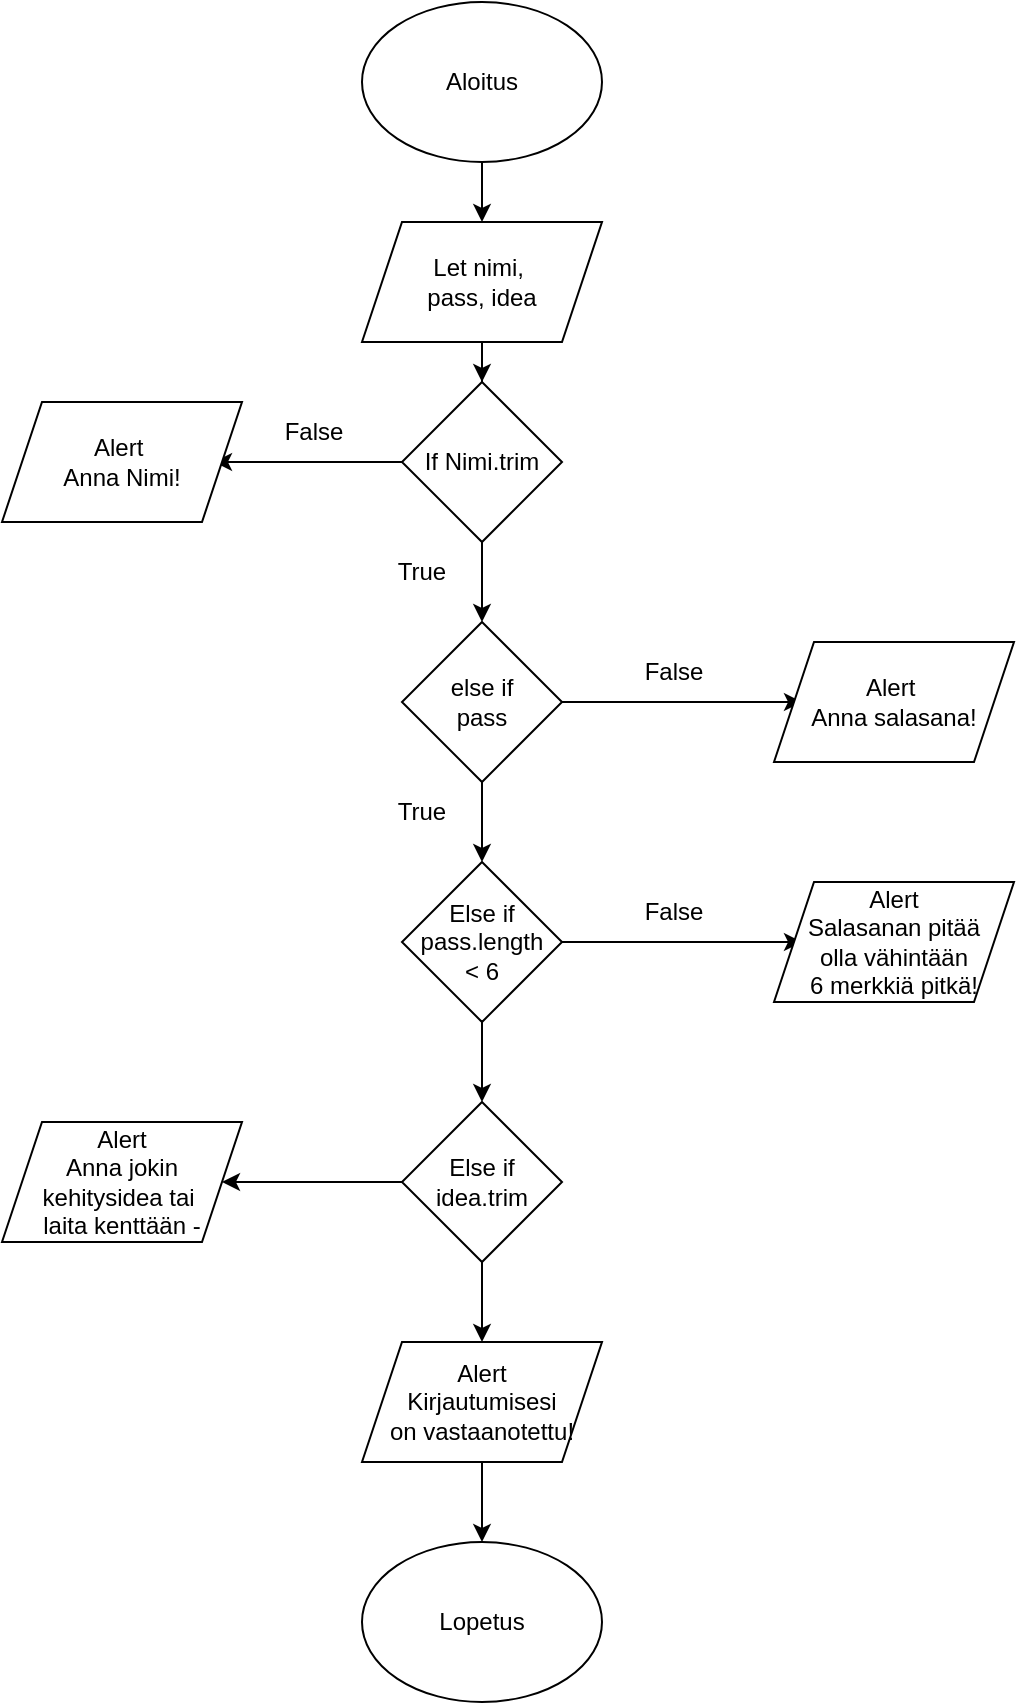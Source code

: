 <mxfile version="24.8.3">
  <diagram name="Sivu-1" id="wiHKnCAL2lNvkiRptxjs">
    <mxGraphModel dx="1666" dy="867" grid="1" gridSize="10" guides="1" tooltips="1" connect="1" arrows="1" fold="1" page="1" pageScale="1" pageWidth="827" pageHeight="1169" math="0" shadow="0">
      <root>
        <mxCell id="0" />
        <mxCell id="1" parent="0" />
        <mxCell id="CjUYMoR-moi593UVVcOO-4" value="" style="edgeStyle=orthogonalEdgeStyle;rounded=0;orthogonalLoop=1;jettySize=auto;html=1;" edge="1" parent="1" source="CjUYMoR-moi593UVVcOO-1" target="CjUYMoR-moi593UVVcOO-3">
          <mxGeometry relative="1" as="geometry" />
        </mxCell>
        <mxCell id="CjUYMoR-moi593UVVcOO-1" value="Aloitus" style="ellipse;whiteSpace=wrap;html=1;" vertex="1" parent="1">
          <mxGeometry x="354" y="10" width="120" height="80" as="geometry" />
        </mxCell>
        <mxCell id="CjUYMoR-moi593UVVcOO-2" value="Lopetus" style="ellipse;whiteSpace=wrap;html=1;" vertex="1" parent="1">
          <mxGeometry x="354" y="780" width="120" height="80" as="geometry" />
        </mxCell>
        <mxCell id="CjUYMoR-moi593UVVcOO-27" value="" style="edgeStyle=orthogonalEdgeStyle;rounded=0;orthogonalLoop=1;jettySize=auto;html=1;" edge="1" parent="1" source="CjUYMoR-moi593UVVcOO-3" target="CjUYMoR-moi593UVVcOO-13">
          <mxGeometry relative="1" as="geometry" />
        </mxCell>
        <mxCell id="CjUYMoR-moi593UVVcOO-3" value="Let nimi,&amp;nbsp;&lt;div&gt;pass, idea&lt;/div&gt;" style="shape=parallelogram;perimeter=parallelogramPerimeter;whiteSpace=wrap;html=1;fixedSize=1;" vertex="1" parent="1">
          <mxGeometry x="354" y="120" width="120" height="60" as="geometry" />
        </mxCell>
        <mxCell id="CjUYMoR-moi593UVVcOO-26" value="" style="edgeStyle=orthogonalEdgeStyle;rounded=0;orthogonalLoop=1;jettySize=auto;html=1;" edge="1" parent="1" source="CjUYMoR-moi593UVVcOO-13" target="CjUYMoR-moi593UVVcOO-25">
          <mxGeometry relative="1" as="geometry" />
        </mxCell>
        <mxCell id="CjUYMoR-moi593UVVcOO-36" value="" style="edgeStyle=orthogonalEdgeStyle;rounded=0;orthogonalLoop=1;jettySize=auto;html=1;" edge="1" parent="1" source="CjUYMoR-moi593UVVcOO-13">
          <mxGeometry relative="1" as="geometry">
            <mxPoint x="280" y="240" as="targetPoint" />
          </mxGeometry>
        </mxCell>
        <mxCell id="CjUYMoR-moi593UVVcOO-13" value="If Nimi.trim" style="rhombus;whiteSpace=wrap;html=1;" vertex="1" parent="1">
          <mxGeometry x="374" y="200" width="80" height="80" as="geometry" />
        </mxCell>
        <mxCell id="CjUYMoR-moi593UVVcOO-41" value="" style="edgeStyle=orthogonalEdgeStyle;rounded=0;orthogonalLoop=1;jettySize=auto;html=1;" edge="1" parent="1" source="CjUYMoR-moi593UVVcOO-25">
          <mxGeometry relative="1" as="geometry">
            <mxPoint x="574" y="360" as="targetPoint" />
          </mxGeometry>
        </mxCell>
        <mxCell id="CjUYMoR-moi593UVVcOO-50" value="" style="edgeStyle=orthogonalEdgeStyle;rounded=0;orthogonalLoop=1;jettySize=auto;html=1;" edge="1" parent="1" source="CjUYMoR-moi593UVVcOO-25" target="CjUYMoR-moi593UVVcOO-49">
          <mxGeometry relative="1" as="geometry" />
        </mxCell>
        <mxCell id="CjUYMoR-moi593UVVcOO-25" value="else if&lt;div&gt;pass&lt;/div&gt;" style="rhombus;whiteSpace=wrap;html=1;" vertex="1" parent="1">
          <mxGeometry x="374" y="320" width="80" height="80" as="geometry" />
        </mxCell>
        <mxCell id="CjUYMoR-moi593UVVcOO-45" value="False" style="text;html=1;align=center;verticalAlign=middle;whiteSpace=wrap;rounded=0;" vertex="1" parent="1">
          <mxGeometry x="300" y="210" width="60" height="30" as="geometry" />
        </mxCell>
        <mxCell id="CjUYMoR-moi593UVVcOO-46" value="False" style="text;html=1;align=center;verticalAlign=middle;whiteSpace=wrap;rounded=0;" vertex="1" parent="1">
          <mxGeometry x="480" y="330" width="60" height="30" as="geometry" />
        </mxCell>
        <mxCell id="CjUYMoR-moi593UVVcOO-47" value="True" style="text;html=1;align=center;verticalAlign=middle;whiteSpace=wrap;rounded=0;" vertex="1" parent="1">
          <mxGeometry x="354" y="280" width="60" height="30" as="geometry" />
        </mxCell>
        <mxCell id="CjUYMoR-moi593UVVcOO-48" value="True" style="text;html=1;align=center;verticalAlign=middle;whiteSpace=wrap;rounded=0;" vertex="1" parent="1">
          <mxGeometry x="354" y="400" width="60" height="30" as="geometry" />
        </mxCell>
        <mxCell id="CjUYMoR-moi593UVVcOO-52" value="" style="edgeStyle=orthogonalEdgeStyle;rounded=0;orthogonalLoop=1;jettySize=auto;html=1;" edge="1" parent="1" source="CjUYMoR-moi593UVVcOO-49">
          <mxGeometry relative="1" as="geometry">
            <mxPoint x="574" y="480" as="targetPoint" />
          </mxGeometry>
        </mxCell>
        <mxCell id="CjUYMoR-moi593UVVcOO-59" value="" style="edgeStyle=orthogonalEdgeStyle;rounded=0;orthogonalLoop=1;jettySize=auto;html=1;" edge="1" parent="1" source="CjUYMoR-moi593UVVcOO-49" target="CjUYMoR-moi593UVVcOO-58">
          <mxGeometry relative="1" as="geometry" />
        </mxCell>
        <mxCell id="CjUYMoR-moi593UVVcOO-49" value="Else if&lt;div&gt;pass.length&lt;/div&gt;&lt;div&gt;&amp;lt; 6&lt;/div&gt;" style="rhombus;whiteSpace=wrap;html=1;" vertex="1" parent="1">
          <mxGeometry x="374" y="440" width="80" height="80" as="geometry" />
        </mxCell>
        <mxCell id="CjUYMoR-moi593UVVcOO-54" value="False" style="text;html=1;align=center;verticalAlign=middle;whiteSpace=wrap;rounded=0;" vertex="1" parent="1">
          <mxGeometry x="480" y="450" width="60" height="30" as="geometry" />
        </mxCell>
        <mxCell id="CjUYMoR-moi593UVVcOO-55" value="Alert&amp;nbsp;&lt;div&gt;Anna Nimi!&lt;/div&gt;" style="shape=parallelogram;perimeter=parallelogramPerimeter;whiteSpace=wrap;html=1;fixedSize=1;" vertex="1" parent="1">
          <mxGeometry x="174" y="210" width="120" height="60" as="geometry" />
        </mxCell>
        <mxCell id="CjUYMoR-moi593UVVcOO-56" value="Alert&amp;nbsp;&lt;div&gt;Anna salasana!&lt;/div&gt;" style="shape=parallelogram;perimeter=parallelogramPerimeter;whiteSpace=wrap;html=1;fixedSize=1;" vertex="1" parent="1">
          <mxGeometry x="560" y="330" width="120" height="60" as="geometry" />
        </mxCell>
        <mxCell id="CjUYMoR-moi593UVVcOO-57" value="Alert&lt;div&gt;Salasanan pitää&lt;/div&gt;&lt;div&gt;olla vähintään&lt;/div&gt;&lt;div&gt;6 merkkiä pitkä!&lt;/div&gt;" style="shape=parallelogram;perimeter=parallelogramPerimeter;whiteSpace=wrap;html=1;fixedSize=1;" vertex="1" parent="1">
          <mxGeometry x="560" y="450" width="120" height="60" as="geometry" />
        </mxCell>
        <mxCell id="CjUYMoR-moi593UVVcOO-61" value="" style="edgeStyle=orthogonalEdgeStyle;rounded=0;orthogonalLoop=1;jettySize=auto;html=1;" edge="1" parent="1" source="CjUYMoR-moi593UVVcOO-58" target="CjUYMoR-moi593UVVcOO-60">
          <mxGeometry relative="1" as="geometry" />
        </mxCell>
        <mxCell id="CjUYMoR-moi593UVVcOO-63" value="" style="edgeStyle=orthogonalEdgeStyle;rounded=0;orthogonalLoop=1;jettySize=auto;html=1;" edge="1" parent="1" source="CjUYMoR-moi593UVVcOO-58" target="CjUYMoR-moi593UVVcOO-62">
          <mxGeometry relative="1" as="geometry" />
        </mxCell>
        <mxCell id="CjUYMoR-moi593UVVcOO-58" value="Else if&lt;div&gt;idea.trim&lt;/div&gt;" style="rhombus;whiteSpace=wrap;html=1;" vertex="1" parent="1">
          <mxGeometry x="374" y="560" width="80" height="80" as="geometry" />
        </mxCell>
        <mxCell id="CjUYMoR-moi593UVVcOO-60" value="Alert&lt;div&gt;Anna jokin kehitysidea tai&amp;nbsp;&lt;/div&gt;&lt;div&gt;laita kenttään -&lt;/div&gt;" style="shape=parallelogram;perimeter=parallelogramPerimeter;whiteSpace=wrap;html=1;fixedSize=1;" vertex="1" parent="1">
          <mxGeometry x="174" y="570" width="120" height="60" as="geometry" />
        </mxCell>
        <mxCell id="CjUYMoR-moi593UVVcOO-64" value="" style="edgeStyle=orthogonalEdgeStyle;rounded=0;orthogonalLoop=1;jettySize=auto;html=1;" edge="1" parent="1" source="CjUYMoR-moi593UVVcOO-62" target="CjUYMoR-moi593UVVcOO-2">
          <mxGeometry relative="1" as="geometry" />
        </mxCell>
        <mxCell id="CjUYMoR-moi593UVVcOO-62" value="Alert&lt;div&gt;Kirjautumisesi&lt;/div&gt;&lt;div&gt;on vastaanotettu!&lt;/div&gt;" style="shape=parallelogram;perimeter=parallelogramPerimeter;whiteSpace=wrap;html=1;fixedSize=1;" vertex="1" parent="1">
          <mxGeometry x="354" y="680" width="120" height="60" as="geometry" />
        </mxCell>
      </root>
    </mxGraphModel>
  </diagram>
</mxfile>
